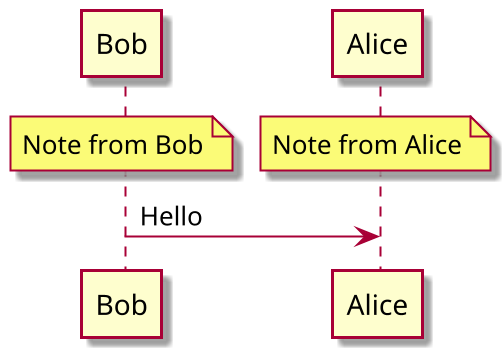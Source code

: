 @startuml Several Notes Aligned At The Same Level
skin rose
scale 2
/'
You can make several notes aligned at the same level, with the syntax /:
'/
note over Bob: Note from Bob
/ note over Alice: Note from Alice
Bob -> Alice : Hello

@enduml
